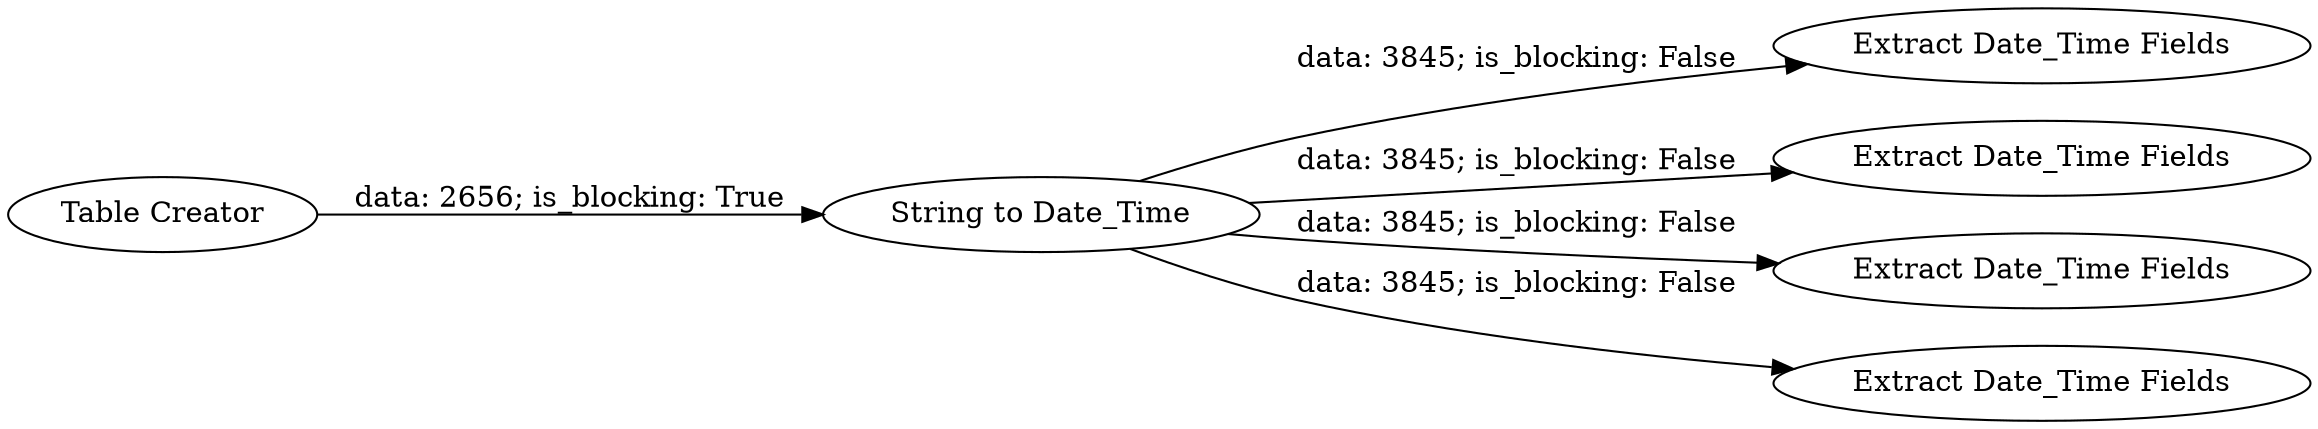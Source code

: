 digraph {
	"8900024791374503230_6" [label="Extract Date_Time Fields"]
	"8900024791374503230_5" [label="Extract Date_Time Fields"]
	"8900024791374503230_1" [label="Table Creator"]
	"8900024791374503230_4" [label="Extract Date_Time Fields"]
	"8900024791374503230_2" [label="String to Date_Time"]
	"8900024791374503230_7" [label="Extract Date_Time Fields"]
	"8900024791374503230_2" -> "8900024791374503230_5" [label="data: 3845; is_blocking: False"]
	"8900024791374503230_2" -> "8900024791374503230_7" [label="data: 3845; is_blocking: False"]
	"8900024791374503230_2" -> "8900024791374503230_6" [label="data: 3845; is_blocking: False"]
	"8900024791374503230_2" -> "8900024791374503230_4" [label="data: 3845; is_blocking: False"]
	"8900024791374503230_1" -> "8900024791374503230_2" [label="data: 2656; is_blocking: True"]
	rankdir=LR
}
